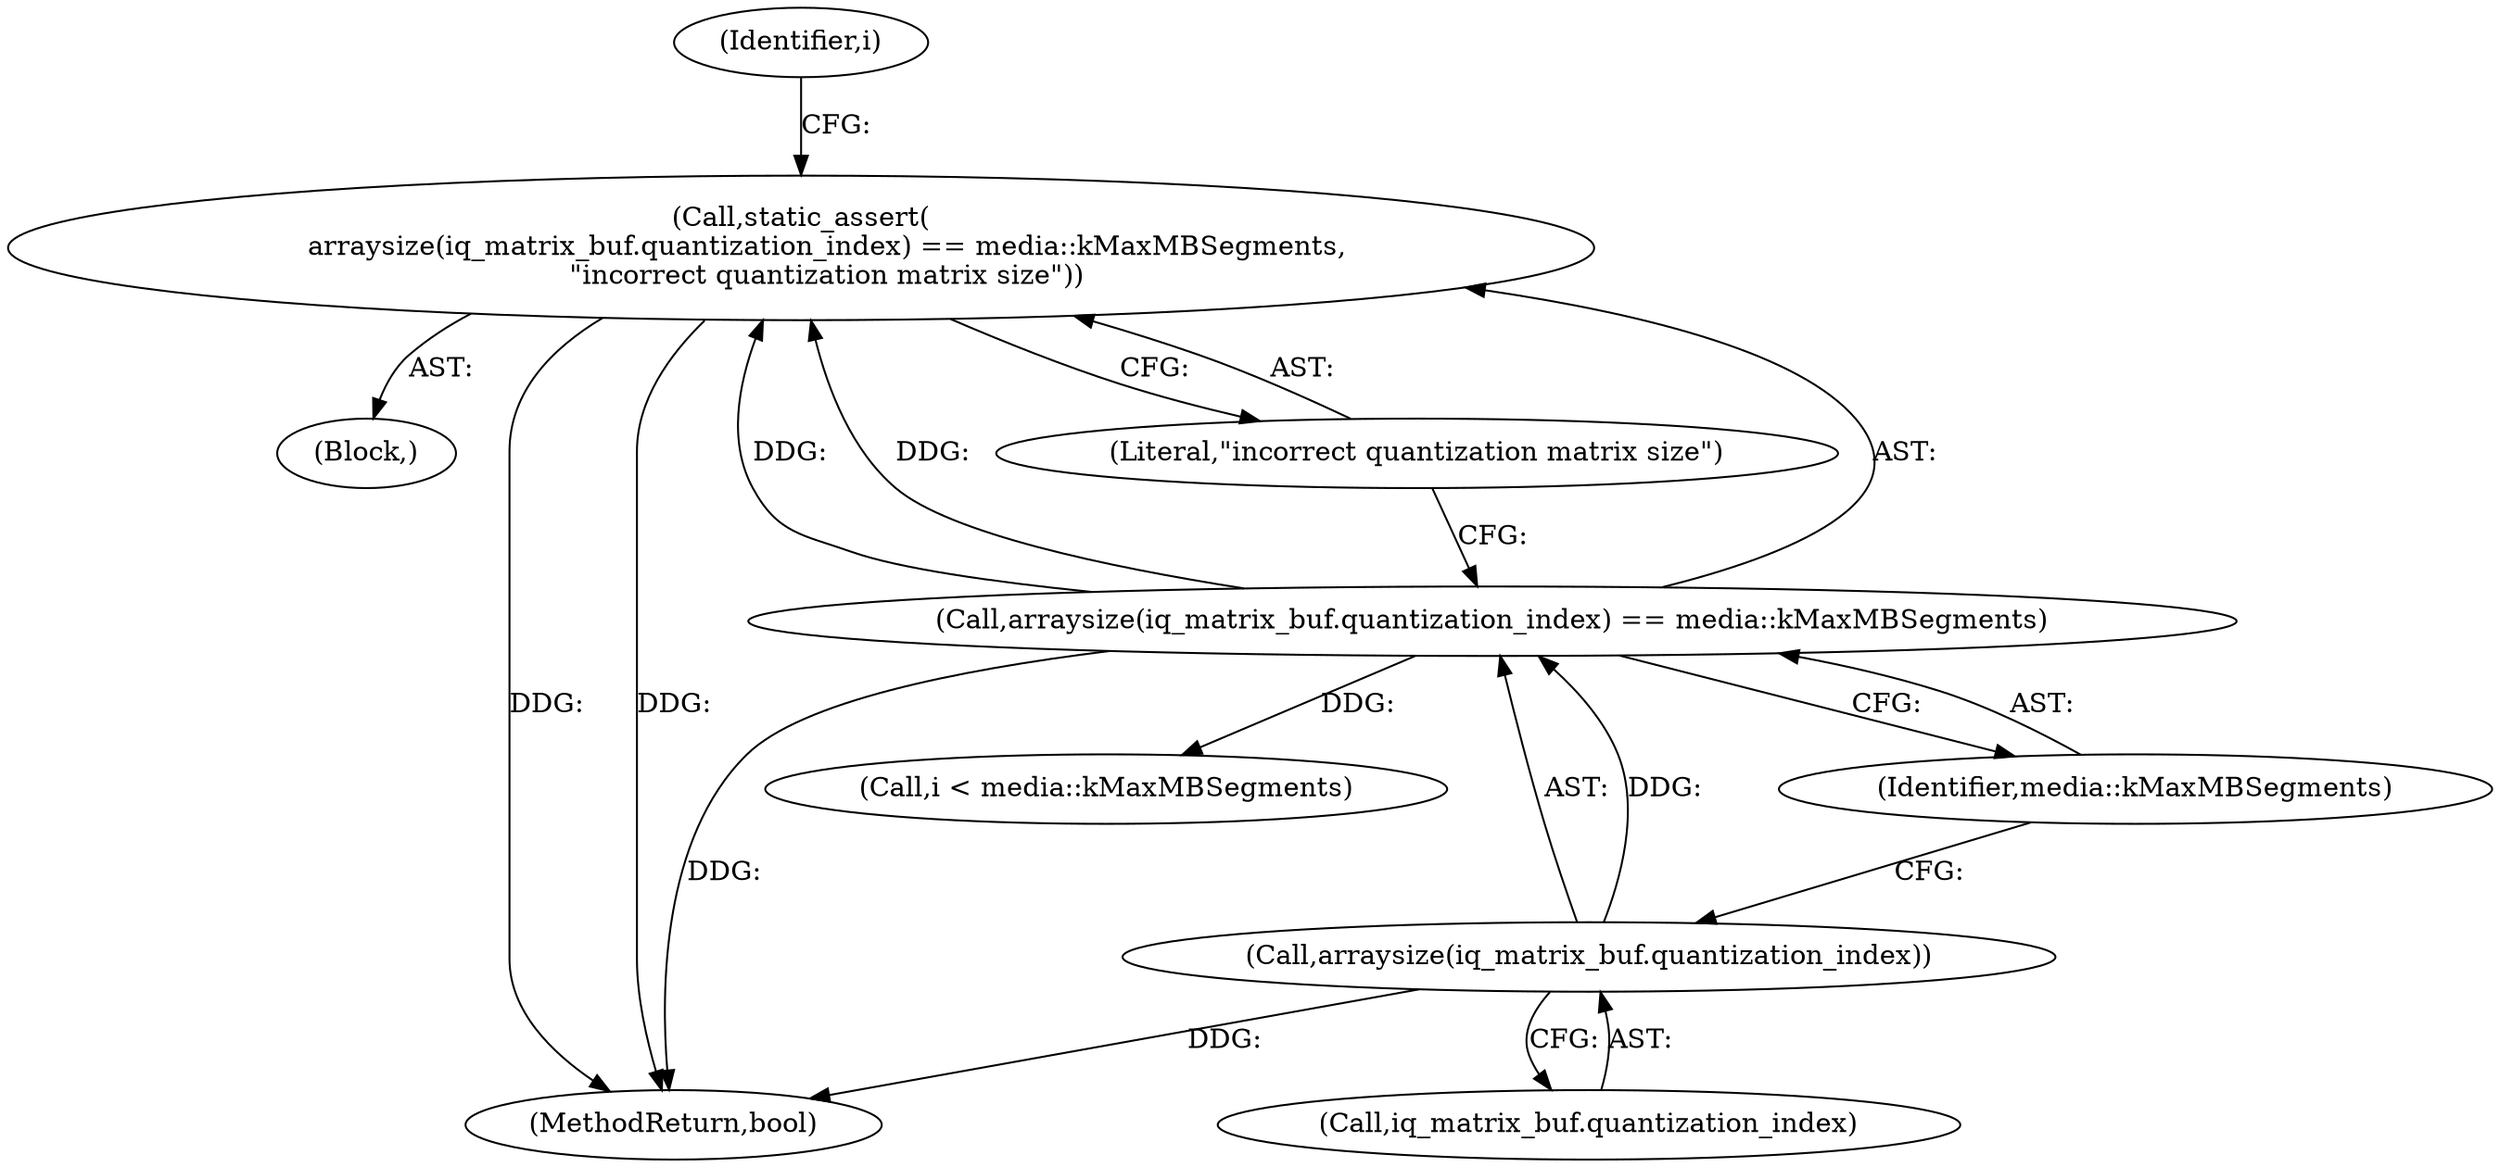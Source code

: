 digraph "0_Chrome_27c68f543e5eba779902447445dfb05ec3f5bf75_2@API" {
"1000126" [label="(Call,static_assert(\n      arraysize(iq_matrix_buf.quantization_index) == media::kMaxMBSegments,\n      \"incorrect quantization matrix size\"))"];
"1000127" [label="(Call,arraysize(iq_matrix_buf.quantization_index) == media::kMaxMBSegments)"];
"1000128" [label="(Call,arraysize(iq_matrix_buf.quantization_index))"];
"1000132" [label="(Identifier,media::kMaxMBSegments)"];
"1000106" [label="(Block,)"];
"1000126" [label="(Call,static_assert(\n      arraysize(iq_matrix_buf.quantization_index) == media::kMaxMBSegments,\n      \"incorrect quantization matrix size\"))"];
"1000133" [label="(Literal,\"incorrect quantization matrix size\")"];
"1000786" [label="(MethodReturn,bool)"];
"1000128" [label="(Call,arraysize(iq_matrix_buf.quantization_index))"];
"1000129" [label="(Call,iq_matrix_buf.quantization_index)"];
"1000139" [label="(Call,i < media::kMaxMBSegments)"];
"1000137" [label="(Identifier,i)"];
"1000127" [label="(Call,arraysize(iq_matrix_buf.quantization_index) == media::kMaxMBSegments)"];
"1000126" -> "1000106"  [label="AST: "];
"1000126" -> "1000133"  [label="CFG: "];
"1000127" -> "1000126"  [label="AST: "];
"1000133" -> "1000126"  [label="AST: "];
"1000137" -> "1000126"  [label="CFG: "];
"1000126" -> "1000786"  [label="DDG: "];
"1000126" -> "1000786"  [label="DDG: "];
"1000127" -> "1000126"  [label="DDG: "];
"1000127" -> "1000126"  [label="DDG: "];
"1000127" -> "1000132"  [label="CFG: "];
"1000128" -> "1000127"  [label="AST: "];
"1000132" -> "1000127"  [label="AST: "];
"1000133" -> "1000127"  [label="CFG: "];
"1000127" -> "1000786"  [label="DDG: "];
"1000128" -> "1000127"  [label="DDG: "];
"1000127" -> "1000139"  [label="DDG: "];
"1000128" -> "1000129"  [label="CFG: "];
"1000129" -> "1000128"  [label="AST: "];
"1000132" -> "1000128"  [label="CFG: "];
"1000128" -> "1000786"  [label="DDG: "];
}
